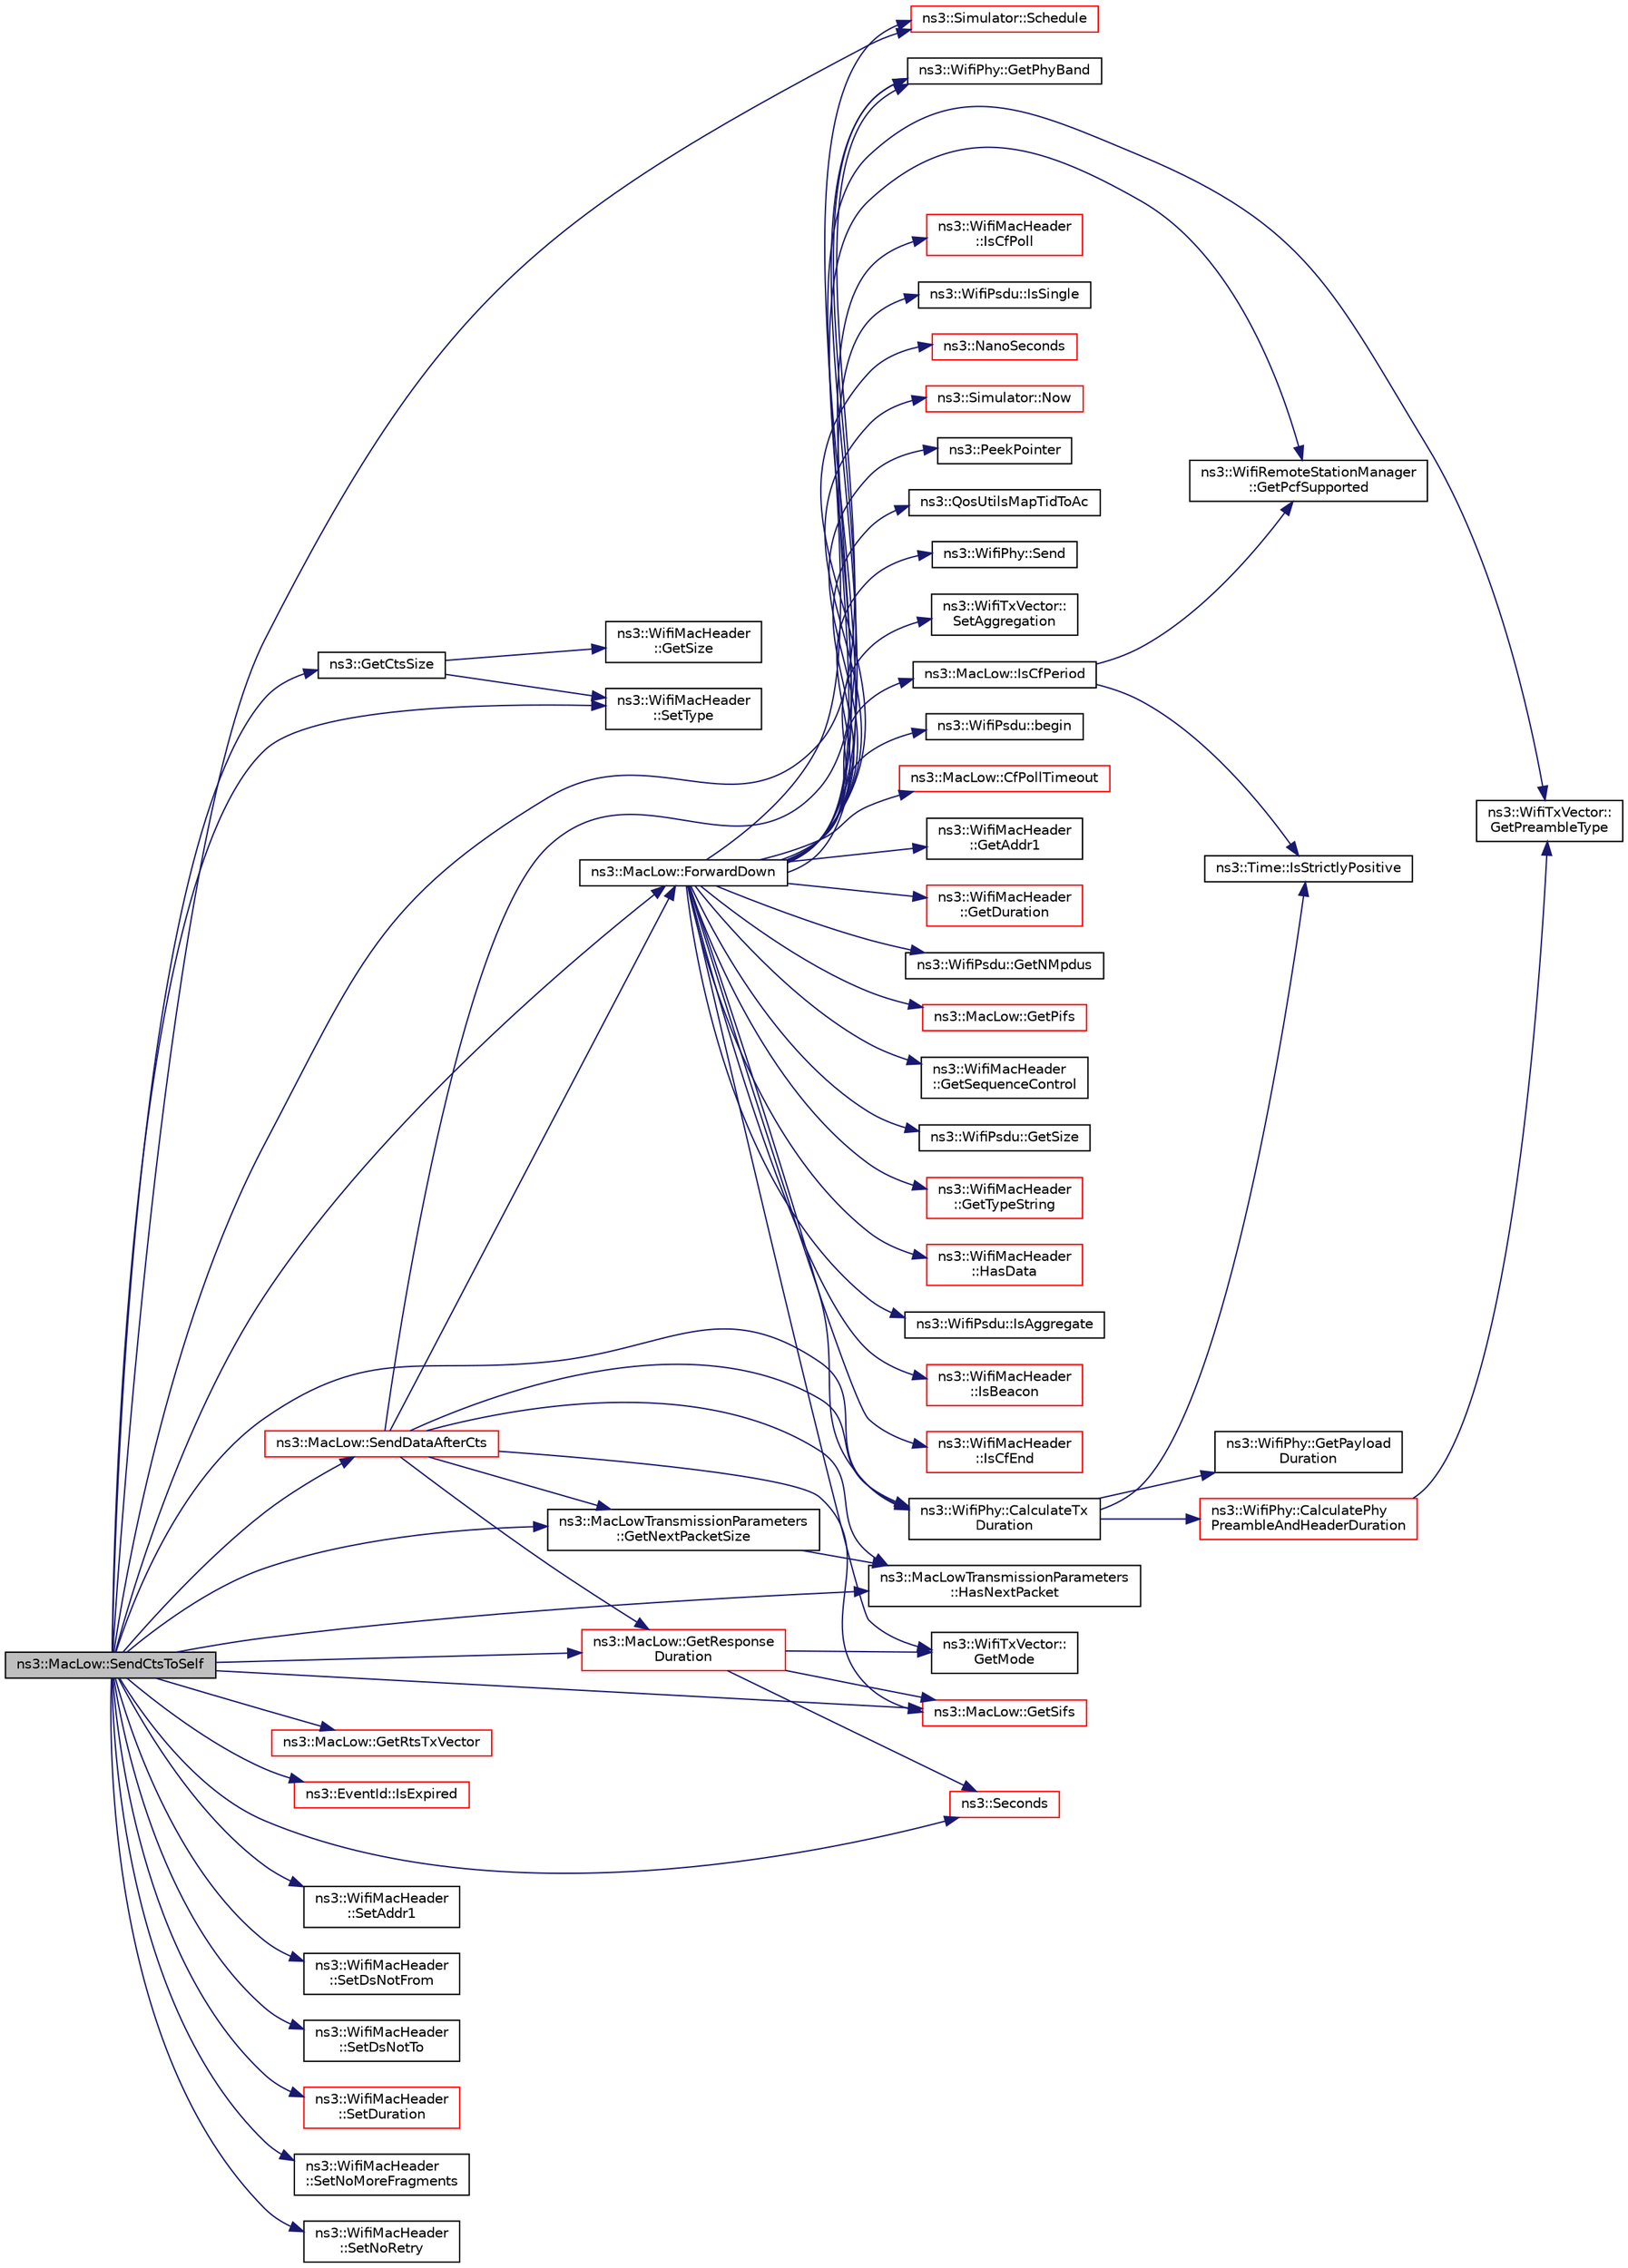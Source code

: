 digraph "ns3::MacLow::SendCtsToSelf"
{
 // LATEX_PDF_SIZE
  edge [fontname="Helvetica",fontsize="10",labelfontname="Helvetica",labelfontsize="10"];
  node [fontname="Helvetica",fontsize="10",shape=record];
  rankdir="LR";
  Node1 [label="ns3::MacLow::SendCtsToSelf",height=0.2,width=0.4,color="black", fillcolor="grey75", style="filled", fontcolor="black",tooltip="Send CTS for a CTS-to-self mechanism."];
  Node1 -> Node2 [color="midnightblue",fontsize="10",style="solid",fontname="Helvetica"];
  Node2 [label="ns3::WifiPhy::CalculateTx\lDuration",height=0.2,width=0.4,color="black", fillcolor="white", style="filled",URL="$classns3_1_1_wifi_phy.html#ab05d00f449ae33a33eb7a5bc2a6a5cc5",tooltip=" "];
  Node2 -> Node3 [color="midnightblue",fontsize="10",style="solid",fontname="Helvetica"];
  Node3 [label="ns3::WifiPhy::CalculatePhy\lPreambleAndHeaderDuration",height=0.2,width=0.4,color="red", fillcolor="white", style="filled",URL="$classns3_1_1_wifi_phy.html#a1793e6110ca3623131def396f487c11d",tooltip=" "];
  Node3 -> Node15 [color="midnightblue",fontsize="10",style="solid",fontname="Helvetica"];
  Node15 [label="ns3::WifiTxVector::\lGetPreambleType",height=0.2,width=0.4,color="black", fillcolor="white", style="filled",URL="$classns3_1_1_wifi_tx_vector.html#a7125591f923091b79fe4a607dfad22e4",tooltip=" "];
  Node2 -> Node34 [color="midnightblue",fontsize="10",style="solid",fontname="Helvetica"];
  Node34 [label="ns3::WifiPhy::GetPayload\lDuration",height=0.2,width=0.4,color="black", fillcolor="white", style="filled",URL="$classns3_1_1_wifi_phy.html#a94ebbcb2b53ed10974ebf34a234b4bb6",tooltip=" "];
  Node2 -> Node35 [color="midnightblue",fontsize="10",style="solid",fontname="Helvetica"];
  Node35 [label="ns3::Time::IsStrictlyPositive",height=0.2,width=0.4,color="black", fillcolor="white", style="filled",URL="$classns3_1_1_time.html#a0d01aeab2308df799ea2f340d816d4c5",tooltip="Exactly equivalent to t > 0."];
  Node1 -> Node36 [color="midnightblue",fontsize="10",style="solid",fontname="Helvetica"];
  Node36 [label="ns3::MacLow::ForwardDown",height=0.2,width=0.4,color="black", fillcolor="white", style="filled",URL="$classns3_1_1_mac_low.html#a9babdfa2bf38577f733c4723e6114c16",tooltip="Forward a PSDU down to WifiPhy for transmission."];
  Node36 -> Node37 [color="midnightblue",fontsize="10",style="solid",fontname="Helvetica"];
  Node37 [label="ns3::WifiPsdu::begin",height=0.2,width=0.4,color="black", fillcolor="white", style="filled",URL="$classns3_1_1_wifi_psdu.html#a1d7841673edd8298c969f3b59487a6d1",tooltip="Return a const iterator to the first MPDU."];
  Node36 -> Node2 [color="midnightblue",fontsize="10",style="solid",fontname="Helvetica"];
  Node36 -> Node38 [color="midnightblue",fontsize="10",style="solid",fontname="Helvetica"];
  Node38 [label="ns3::MacLow::CfPollTimeout",height=0.2,width=0.4,color="red", fillcolor="white", style="filled",URL="$classns3_1_1_mac_low.html#af852f7a28569d2d8405052e4b4e54251",tooltip="Event handler when CF-Poll timeout occurs."];
  Node36 -> Node40 [color="midnightblue",fontsize="10",style="solid",fontname="Helvetica"];
  Node40 [label="ns3::WifiMacHeader\l::GetAddr1",height=0.2,width=0.4,color="black", fillcolor="white", style="filled",URL="$classns3_1_1_wifi_mac_header.html#aa1c4acbda4ace9f7a920c97d71bdd097",tooltip="Return the address in the Address 1 field."];
  Node36 -> Node118 [color="midnightblue",fontsize="10",style="solid",fontname="Helvetica"];
  Node118 [label="ns3::WifiMacHeader\l::GetDuration",height=0.2,width=0.4,color="red", fillcolor="white", style="filled",URL="$classns3_1_1_wifi_mac_header.html#a1bfde4f8ca07ee46bd0bdc1ab6597e48",tooltip="Return the duration from the Duration/ID field (Time object)."];
  Node36 -> Node13 [color="midnightblue",fontsize="10",style="solid",fontname="Helvetica"];
  Node13 [label="ns3::WifiTxVector::\lGetMode",height=0.2,width=0.4,color="black", fillcolor="white", style="filled",URL="$classns3_1_1_wifi_tx_vector.html#a47d0b3ae3c7de8817626469f5fe1be6a",tooltip="If this TX vector is associated with an SU PPDU, return the selected payload transmission mode."];
  Node36 -> Node119 [color="midnightblue",fontsize="10",style="solid",fontname="Helvetica"];
  Node119 [label="ns3::WifiPsdu::GetNMpdus",height=0.2,width=0.4,color="black", fillcolor="white", style="filled",URL="$classns3_1_1_wifi_psdu.html#a30baad46ffbfaacca2e4f8afe9519008",tooltip="Return the number of MPDUs constituting the PSDU."];
  Node36 -> Node120 [color="midnightblue",fontsize="10",style="solid",fontname="Helvetica"];
  Node120 [label="ns3::WifiRemoteStationManager\l::GetPcfSupported",height=0.2,width=0.4,color="black", fillcolor="white", style="filled",URL="$classns3_1_1_wifi_remote_station_manager.html#ac83638ac78e26f560a41fd0c09e3c98c",tooltip="Return whether the device has PCF capability support enabled."];
  Node36 -> Node121 [color="midnightblue",fontsize="10",style="solid",fontname="Helvetica"];
  Node121 [label="ns3::WifiPhy::GetPhyBand",height=0.2,width=0.4,color="black", fillcolor="white", style="filled",URL="$classns3_1_1_wifi_phy.html#a2b02fa39810ecab33690e7a83660964f",tooltip="Get the configured Wi-Fi band."];
  Node36 -> Node122 [color="midnightblue",fontsize="10",style="solid",fontname="Helvetica"];
  Node122 [label="ns3::MacLow::GetPifs",height=0.2,width=0.4,color="red", fillcolor="white", style="filled",URL="$classns3_1_1_mac_low.html#afd08d9063efedbf52da3e4f7ac790749",tooltip="Return PCF Interframe Space (PIFS) of this MacLow."];
  Node36 -> Node15 [color="midnightblue",fontsize="10",style="solid",fontname="Helvetica"];
  Node36 -> Node124 [color="midnightblue",fontsize="10",style="solid",fontname="Helvetica"];
  Node124 [label="ns3::WifiMacHeader\l::GetSequenceControl",height=0.2,width=0.4,color="black", fillcolor="white", style="filled",URL="$classns3_1_1_wifi_mac_header.html#ad4af293cb29d73a7661a93099e363b56",tooltip="Return the raw Sequence Control field."];
  Node36 -> Node125 [color="midnightblue",fontsize="10",style="solid",fontname="Helvetica"];
  Node125 [label="ns3::WifiPsdu::GetSize",height=0.2,width=0.4,color="black", fillcolor="white", style="filled",URL="$classns3_1_1_wifi_psdu.html#a0fbb2977085daf82b50f106ae41088b2",tooltip="Return the size of the PSDU in bytes."];
  Node36 -> Node126 [color="midnightblue",fontsize="10",style="solid",fontname="Helvetica"];
  Node126 [label="ns3::WifiMacHeader\l::GetTypeString",height=0.2,width=0.4,color="red", fillcolor="white", style="filled",URL="$classns3_1_1_wifi_mac_header.html#a7c2f88bdefc903df253eef1e5b7bf2af",tooltip="Return a string corresponds to the header type."];
  Node36 -> Node128 [color="midnightblue",fontsize="10",style="solid",fontname="Helvetica"];
  Node128 [label="ns3::WifiMacHeader\l::HasData",height=0.2,width=0.4,color="red", fillcolor="white", style="filled",URL="$classns3_1_1_wifi_mac_header.html#a213177655b35a50dabb6c571f52d0e98",tooltip="Return true if the header type is DATA and is not DATA_NULL."];
  Node36 -> Node129 [color="midnightblue",fontsize="10",style="solid",fontname="Helvetica"];
  Node129 [label="ns3::WifiPsdu::IsAggregate",height=0.2,width=0.4,color="black", fillcolor="white", style="filled",URL="$classns3_1_1_wifi_psdu.html#a8d744249b5dce6681e70abd19637ef44",tooltip="Return true if the PSDU is an S-MPDU or A-MPDU."];
  Node36 -> Node130 [color="midnightblue",fontsize="10",style="solid",fontname="Helvetica"];
  Node130 [label="ns3::WifiMacHeader\l::IsBeacon",height=0.2,width=0.4,color="red", fillcolor="white", style="filled",URL="$classns3_1_1_wifi_mac_header.html#afe7c9a624523907e0c291221e3789d21",tooltip="Return true if the header is a Beacon header."];
  Node36 -> Node131 [color="midnightblue",fontsize="10",style="solid",fontname="Helvetica"];
  Node131 [label="ns3::WifiMacHeader\l::IsCfEnd",height=0.2,width=0.4,color="red", fillcolor="white", style="filled",URL="$classns3_1_1_wifi_mac_header.html#a67147b01fd61827c27316473c7e19ea8",tooltip="Return true if the header is a CF-End header."];
  Node36 -> Node132 [color="midnightblue",fontsize="10",style="solid",fontname="Helvetica"];
  Node132 [label="ns3::MacLow::IsCfPeriod",height=0.2,width=0.4,color="black", fillcolor="white", style="filled",URL="$classns3_1_1_mac_low.html#a4e08342dc51fd123ff9db8b4061df754",tooltip="This function indicates whether Simulator::Now is in the CF period."];
  Node132 -> Node120 [color="midnightblue",fontsize="10",style="solid",fontname="Helvetica"];
  Node132 -> Node35 [color="midnightblue",fontsize="10",style="solid",fontname="Helvetica"];
  Node36 -> Node133 [color="midnightblue",fontsize="10",style="solid",fontname="Helvetica"];
  Node133 [label="ns3::WifiMacHeader\l::IsCfPoll",height=0.2,width=0.4,color="red", fillcolor="white", style="filled",URL="$classns3_1_1_wifi_mac_header.html#a8f7eb39875a921d2a1b915836f6765b2",tooltip="Return true if the Type/Subtype is one of the possible CF-Poll headers."];
  Node36 -> Node134 [color="midnightblue",fontsize="10",style="solid",fontname="Helvetica"];
  Node134 [label="ns3::WifiPsdu::IsSingle",height=0.2,width=0.4,color="black", fillcolor="white", style="filled",URL="$classns3_1_1_wifi_psdu.html#ac534e494df817b31019500bfe452ed8d",tooltip="Return true if the PSDU is an S-MPDU."];
  Node36 -> Node135 [color="midnightblue",fontsize="10",style="solid",fontname="Helvetica"];
  Node135 [label="ns3::NanoSeconds",height=0.2,width=0.4,color="red", fillcolor="white", style="filled",URL="$group__timecivil.html#ga281d64bcb4dad96267d83c7688ec433f",tooltip="Construct a Time in the indicated unit."];
  Node36 -> Node66 [color="midnightblue",fontsize="10",style="solid",fontname="Helvetica"];
  Node66 [label="ns3::Simulator::Now",height=0.2,width=0.4,color="red", fillcolor="white", style="filled",URL="$classns3_1_1_simulator.html#ac3178fa975b419f7875e7105be122800",tooltip="Return the current simulation virtual time."];
  Node36 -> Node43 [color="midnightblue",fontsize="10",style="solid",fontname="Helvetica"];
  Node43 [label="ns3::PeekPointer",height=0.2,width=0.4,color="black", fillcolor="white", style="filled",URL="$namespacens3.html#af2a7557fe9afdd98d8f6f8f6e412cf5a",tooltip=" "];
  Node36 -> Node60 [color="midnightblue",fontsize="10",style="solid",fontname="Helvetica"];
  Node60 [label="ns3::QosUtilsMapTidToAc",height=0.2,width=0.4,color="black", fillcolor="white", style="filled",URL="$group__wifi.html#ga4e36efcff6dd83eaee42e1af0de43d48",tooltip="Maps TID (Traffic ID) to Access classes."];
  Node36 -> Node136 [color="midnightblue",fontsize="10",style="solid",fontname="Helvetica"];
  Node136 [label="ns3::Simulator::Schedule",height=0.2,width=0.4,color="red", fillcolor="white", style="filled",URL="$classns3_1_1_simulator.html#a3da7d28335c8ac0e3e86781f766df241",tooltip="Schedule an event to expire after delay."];
  Node36 -> Node148 [color="midnightblue",fontsize="10",style="solid",fontname="Helvetica"];
  Node148 [label="ns3::WifiPhy::Send",height=0.2,width=0.4,color="black", fillcolor="white", style="filled",URL="$classns3_1_1_wifi_phy.html#a1423d40e3c21084b1e07a9360174deaa",tooltip=" "];
  Node36 -> Node149 [color="midnightblue",fontsize="10",style="solid",fontname="Helvetica"];
  Node149 [label="ns3::WifiTxVector::\lSetAggregation",height=0.2,width=0.4,color="black", fillcolor="white", style="filled",URL="$classns3_1_1_wifi_tx_vector.html#a6f11a0d5373b041c7041986a2ed3ce10",tooltip="Sets if PSDU contains A-MPDU."];
  Node1 -> Node150 [color="midnightblue",fontsize="10",style="solid",fontname="Helvetica"];
  Node150 [label="ns3::GetCtsSize",height=0.2,width=0.4,color="black", fillcolor="white", style="filled",URL="$namespacens3.html#a8f21e8e26a4717e746be854a41df7b0d",tooltip="Return the total CTS size (including FCS trailer)."];
  Node150 -> Node49 [color="midnightblue",fontsize="10",style="solid",fontname="Helvetica"];
  Node49 [label="ns3::WifiMacHeader\l::GetSize",height=0.2,width=0.4,color="black", fillcolor="white", style="filled",URL="$classns3_1_1_wifi_mac_header.html#a5330ccda676bc7348bc633acc67df8fc",tooltip="Return the size of the WifiMacHeader in octets."];
  Node150 -> Node151 [color="midnightblue",fontsize="10",style="solid",fontname="Helvetica"];
  Node151 [label="ns3::WifiMacHeader\l::SetType",height=0.2,width=0.4,color="black", fillcolor="white", style="filled",URL="$classns3_1_1_wifi_mac_header.html#a71172371f11f1cfcb3912bb03134c285",tooltip="Set Type/Subtype values with the correct values depending on the given type."];
  Node1 -> Node152 [color="midnightblue",fontsize="10",style="solid",fontname="Helvetica"];
  Node152 [label="ns3::MacLowTransmissionParameters\l::GetNextPacketSize",height=0.2,width=0.4,color="black", fillcolor="white", style="filled",URL="$classns3_1_1_mac_low_transmission_parameters.html#abbe0a559eea37bf8d11162a7c88f3816",tooltip=" "];
  Node152 -> Node153 [color="midnightblue",fontsize="10",style="solid",fontname="Helvetica"];
  Node153 [label="ns3::MacLowTransmissionParameters\l::HasNextPacket",height=0.2,width=0.4,color="black", fillcolor="white", style="filled",URL="$classns3_1_1_mac_low_transmission_parameters.html#a2832d2778353fbdd8cb92fbe3ea9da9d",tooltip=" "];
  Node1 -> Node121 [color="midnightblue",fontsize="10",style="solid",fontname="Helvetica"];
  Node1 -> Node154 [color="midnightblue",fontsize="10",style="solid",fontname="Helvetica"];
  Node154 [label="ns3::MacLow::GetResponse\lDuration",height=0.2,width=0.4,color="red", fillcolor="white", style="filled",URL="$classns3_1_1_mac_low.html#ae23ccb3c313c640daf5bd4c857eb0d7a",tooltip="Return the time required to transmit the response frames (Ack or BAR+BA following the policy configur..."];
  Node154 -> Node13 [color="midnightblue",fontsize="10",style="solid",fontname="Helvetica"];
  Node154 -> Node198 [color="midnightblue",fontsize="10",style="solid",fontname="Helvetica"];
  Node198 [label="ns3::MacLow::GetSifs",height=0.2,width=0.4,color="red", fillcolor="white", style="filled",URL="$classns3_1_1_mac_low.html#a142444428826e0a5f67265dfd7b0f4d2",tooltip="Return Short Interframe Space (SIFS) of this MacLow."];
  Node154 -> Node203 [color="midnightblue",fontsize="10",style="solid",fontname="Helvetica"];
  Node203 [label="ns3::Seconds",height=0.2,width=0.4,color="red", fillcolor="white", style="filled",URL="$group__timecivil.html#ga33c34b816f8ff6628e33d5c8e9713b9e",tooltip="Construct a Time in the indicated unit."];
  Node1 -> Node204 [color="midnightblue",fontsize="10",style="solid",fontname="Helvetica"];
  Node204 [label="ns3::MacLow::GetRtsTxVector",height=0.2,width=0.4,color="red", fillcolor="white", style="filled",URL="$classns3_1_1_mac_low.html#a89fbeddfe91a47f0dcc1f3d7fd5108a0",tooltip="Return a TXVECTOR for the RTS frame given the destination."];
  Node1 -> Node198 [color="midnightblue",fontsize="10",style="solid",fontname="Helvetica"];
  Node1 -> Node153 [color="midnightblue",fontsize="10",style="solid",fontname="Helvetica"];
  Node1 -> Node210 [color="midnightblue",fontsize="10",style="solid",fontname="Helvetica"];
  Node210 [label="ns3::EventId::IsExpired",height=0.2,width=0.4,color="red", fillcolor="white", style="filled",URL="$classns3_1_1_event_id.html#acc25141054209b1a286a5471a51bd0c0",tooltip="This method is syntactic sugar for the ns3::Simulator::IsExpired method."];
  Node1 -> Node136 [color="midnightblue",fontsize="10",style="solid",fontname="Helvetica"];
  Node1 -> Node203 [color="midnightblue",fontsize="10",style="solid",fontname="Helvetica"];
  Node1 -> Node213 [color="midnightblue",fontsize="10",style="solid",fontname="Helvetica"];
  Node213 [label="ns3::MacLow::SendDataAfterCts",height=0.2,width=0.4,color="red", fillcolor="white", style="filled",URL="$classns3_1_1_mac_low.html#a68c30ffb5ff64c0fa1defcfe6d751907",tooltip="Send Data after receiving CTS."];
  Node213 -> Node2 [color="midnightblue",fontsize="10",style="solid",fontname="Helvetica"];
  Node213 -> Node36 [color="midnightblue",fontsize="10",style="solid",fontname="Helvetica"];
  Node213 -> Node152 [color="midnightblue",fontsize="10",style="solid",fontname="Helvetica"];
  Node213 -> Node121 [color="midnightblue",fontsize="10",style="solid",fontname="Helvetica"];
  Node213 -> Node154 [color="midnightblue",fontsize="10",style="solid",fontname="Helvetica"];
  Node213 -> Node198 [color="midnightblue",fontsize="10",style="solid",fontname="Helvetica"];
  Node213 -> Node153 [color="midnightblue",fontsize="10",style="solid",fontname="Helvetica"];
  Node1 -> Node255 [color="midnightblue",fontsize="10",style="solid",fontname="Helvetica"];
  Node255 [label="ns3::WifiMacHeader\l::SetAddr1",height=0.2,width=0.4,color="black", fillcolor="white", style="filled",URL="$classns3_1_1_wifi_mac_header.html#a6478a02b80d5c01657714c5c7a0ae1cb",tooltip="Fill the Address 1 field with the given address."];
  Node1 -> Node257 [color="midnightblue",fontsize="10",style="solid",fontname="Helvetica"];
  Node257 [label="ns3::WifiMacHeader\l::SetDsNotFrom",height=0.2,width=0.4,color="black", fillcolor="white", style="filled",URL="$classns3_1_1_wifi_mac_header.html#a02edeb349da4aacc6b376fcf76ff99cc",tooltip="Un-set the From DS bit in the Frame Control field."];
  Node1 -> Node258 [color="midnightblue",fontsize="10",style="solid",fontname="Helvetica"];
  Node258 [label="ns3::WifiMacHeader\l::SetDsNotTo",height=0.2,width=0.4,color="black", fillcolor="white", style="filled",URL="$classns3_1_1_wifi_mac_header.html#a977cd5a09062bfc3660a23acdebd75ec",tooltip="Un-set the To DS bit in the Frame Control field."];
  Node1 -> Node361 [color="midnightblue",fontsize="10",style="solid",fontname="Helvetica"];
  Node361 [label="ns3::WifiMacHeader\l::SetDuration",height=0.2,width=0.4,color="red", fillcolor="white", style="filled",URL="$classns3_1_1_wifi_mac_header.html#a8c0936e7d1a0d1e43ccfcd21f43830fb",tooltip="Set the Duration/ID field with the given duration (Time object)."];
  Node1 -> Node259 [color="midnightblue",fontsize="10",style="solid",fontname="Helvetica"];
  Node259 [label="ns3::WifiMacHeader\l::SetNoMoreFragments",height=0.2,width=0.4,color="black", fillcolor="white", style="filled",URL="$classns3_1_1_wifi_mac_header.html#a3898df5358df4247926b74175f2789c3",tooltip="Un-set the More Fragment bit in the Frame Control Field."];
  Node1 -> Node260 [color="midnightblue",fontsize="10",style="solid",fontname="Helvetica"];
  Node260 [label="ns3::WifiMacHeader\l::SetNoRetry",height=0.2,width=0.4,color="black", fillcolor="white", style="filled",URL="$classns3_1_1_wifi_mac_header.html#a2dbe5e569e783f6d975c13daf3015f12",tooltip="Un-set the Retry bit in the Frame Control field."];
  Node1 -> Node151 [color="midnightblue",fontsize="10",style="solid",fontname="Helvetica"];
}

